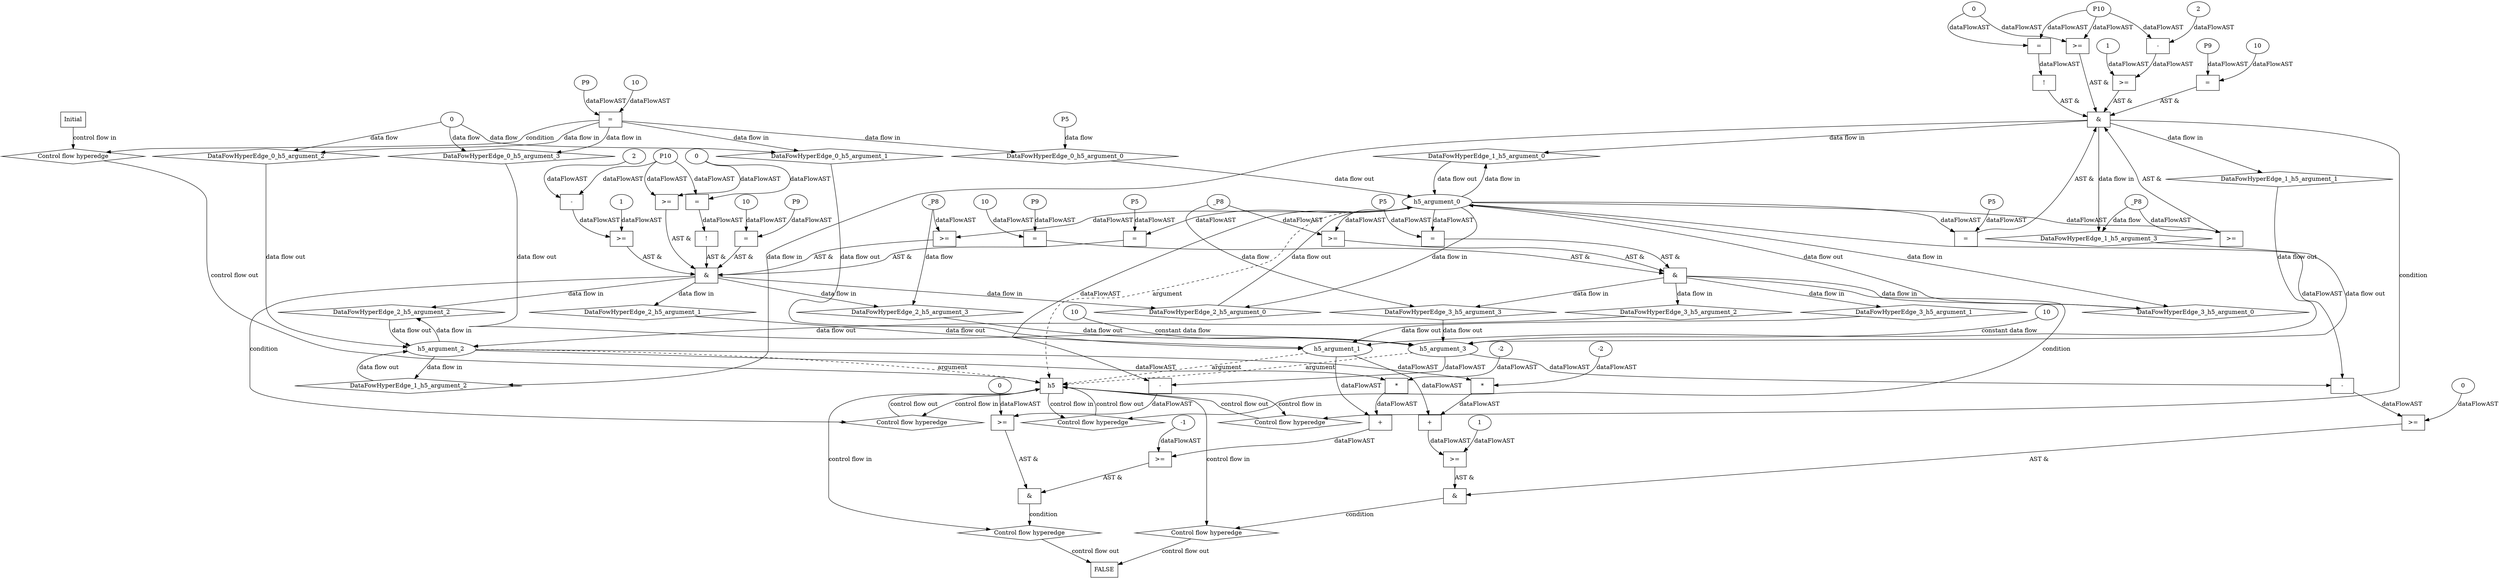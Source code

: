digraph dag {
"h5" [label="h5" nodeName="h5" class=cfn  shape="rect"];
FALSE [label="FALSE" nodeName=FALSE class=cfn  shape="rect"];
Initial [label="Initial" nodeName=Initial class=cfn  shape="rect"];
ControlFowHyperEdge_0 [label="Control flow hyperedge" nodeName=ControlFowHyperEdge_0 class=controlFlowHyperEdge shape="diamond"];
"Initial" -> ControlFowHyperEdge_0 [label="control flow in"]
ControlFowHyperEdge_0 -> "h5" [label="control flow out"]
ControlFowHyperEdge_1 [label="Control flow hyperedge" nodeName=ControlFowHyperEdge_1 class=controlFlowHyperEdge shape="diamond"];
"h5" -> ControlFowHyperEdge_1 [label="control flow in"]
ControlFowHyperEdge_1 -> "h5" [label="control flow out"]
ControlFowHyperEdge_2 [label="Control flow hyperedge" nodeName=ControlFowHyperEdge_2 class=controlFlowHyperEdge shape="diamond"];
"h5" -> ControlFowHyperEdge_2 [label="control flow in"]
ControlFowHyperEdge_2 -> "h5" [label="control flow out"]
ControlFowHyperEdge_3 [label="Control flow hyperedge" nodeName=ControlFowHyperEdge_3 class=controlFlowHyperEdge shape="diamond"];
"h5" -> ControlFowHyperEdge_3 [label="control flow in"]
ControlFowHyperEdge_3 -> "h5" [label="control flow out"]
ControlFowHyperEdge_4 [label="Control flow hyperedge" nodeName=ControlFowHyperEdge_4 class=controlFlowHyperEdge shape="diamond"];
"h5" -> ControlFowHyperEdge_4 [label="control flow in"]
ControlFowHyperEdge_4 -> "FALSE" [label="control flow out"]
ControlFowHyperEdge_5 [label="Control flow hyperedge" nodeName=ControlFowHyperEdge_5 class=controlFlowHyperEdge shape="diamond"];
"h5" -> ControlFowHyperEdge_5 [label="control flow in"]
ControlFowHyperEdge_5 -> "FALSE" [label="control flow out"]
"h5_argument_0" [label="h5_argument_0" nodeName=argument0 class=argument  head="h5" shape="oval"];
"h5_argument_0" -> "h5"[label="argument" style="dashed"]
"h5_argument_1" [label="h5_argument_1" nodeName=argument1 class=argument  head="h5" shape="oval"];
"h5_argument_1" -> "h5"[label="argument" style="dashed"]
"h5_argument_2" [label="h5_argument_2" nodeName=argument2 class=argument  head="h5" shape="oval"];
"h5_argument_2" -> "h5"[label="argument" style="dashed"]
"h5_argument_3" [label="h5_argument_3" nodeName=argument3 class=argument  head="h5" shape="oval"];
"h5_argument_3" -> "h5"[label="argument" style="dashed"]

"xxxh5___Initial_0xxxguard_0_node_0" [label="=" nodeName="xxxh5___Initial_0xxxguard_0_node_0" class=Operator  shape="rect"];
"xxxh5___Initial_0xxxguard_0_node_1" [label="P9" nodeName="xxxh5___Initial_0xxxguard_0_node_1" class=Constant ];
"xxxh5___Initial_0xxxguard_0_node_2" [label="10" nodeName="xxxh5___Initial_0xxxguard_0_node_2" class=Literal ];
"xxxh5___Initial_0xxxguard_0_node_1" -> "xxxh5___Initial_0xxxguard_0_node_0"[label="dataFlowAST"]
"xxxh5___Initial_0xxxguard_0_node_2" -> "xxxh5___Initial_0xxxguard_0_node_0"[label="dataFlowAST"]

"xxxh5___Initial_0xxxguard_0_node_0" -> "ControlFowHyperEdge_0" [label="condition"];
"xxxh5___Initial_0xxxdataFlow_0_node_0" [label="P5" nodeName="xxxh5___Initial_0xxxdataFlow_0_node_0" class=Constant ];

"xxxh5___Initial_0xxxdataFlow_0_node_0" -> "DataFowHyperEdge_0_h5_argument_0" [label="data flow"];
"xxxh5___Initial_0xxxdataFlow1_node_0" [label="0" nodeName="xxxh5___Initial_0xxxdataFlow1_node_0" class=Literal ];

"xxxh5___Initial_0xxxdataFlow1_node_0" -> "DataFowHyperEdge_0_h5_argument_1" [label="data flow"];

"xxxh5___Initial_0xxxdataFlow1_node_0" -> "DataFowHyperEdge_0_h5_argument_2" [label="data flow"];

"xxxh5___Initial_0xxxdataFlow1_node_0" -> "DataFowHyperEdge_0_h5_argument_3" [label="data flow"];
"xxxh5___h5_1xxx_and" [label="&" nodeName="xxxh5___h5_1xxx_and" class=Operator shape="rect"];
"xxxh5___h5_1xxxguard_0_node_0" [label="=" nodeName="xxxh5___h5_1xxxguard_0_node_0" class=Operator  shape="rect"];
"xxxh5___h5_1xxxguard_0_node_1" [label="P5" nodeName="xxxh5___h5_1xxxguard_0_node_1" class=Constant ];
"xxxh5___h5_1xxxguard_0_node_1" -> "xxxh5___h5_1xxxguard_0_node_0"[label="dataFlowAST"]
"h5_argument_0" -> "xxxh5___h5_1xxxguard_0_node_0"[label="dataFlowAST"]

"xxxh5___h5_1xxxguard_0_node_0" -> "xxxh5___h5_1xxx_and" [label="AST &"];
"xxxh5___h5_1xxxguard5_node_0" [label="!" nodeName="xxxh5___h5_1xxxguard5_node_0" class=Operator shape="rect"];
"xxxh5___h5_1xxxguard5_node_1" [label="=" nodeName="xxxh5___h5_1xxxguard5_node_1" class=Operator  shape="rect"];
"xxxh5___h5_1xxxguard5_node_1" -> "xxxh5___h5_1xxxguard5_node_0"[label="dataFlowAST"]
"xxxh5___h5_1xxxguard3_node_1" -> "xxxh5___h5_1xxxguard5_node_1"[label="dataFlowAST"]
"xxxh5___h5_1xxxguard3_node_2" -> "xxxh5___h5_1xxxguard5_node_1"[label="dataFlowAST"]

"xxxh5___h5_1xxxguard5_node_0" -> "xxxh5___h5_1xxx_and" [label="AST &"];
"xxxh5___h5_1xxxguard1_node_0" [label="=" nodeName="xxxh5___h5_1xxxguard1_node_0" class=Operator  shape="rect"];
"xxxh5___h5_1xxxguard1_node_1" [label="P9" nodeName="xxxh5___h5_1xxxguard1_node_1" class=Constant ];
"xxxh5___h5_1xxxguard1_node_2" [label="10" nodeName="xxxh5___h5_1xxxguard1_node_2" class=Literal ];
"xxxh5___h5_1xxxguard1_node_1" -> "xxxh5___h5_1xxxguard1_node_0"[label="dataFlowAST"]
"xxxh5___h5_1xxxguard1_node_2" -> "xxxh5___h5_1xxxguard1_node_0"[label="dataFlowAST"]

"xxxh5___h5_1xxxguard1_node_0" -> "xxxh5___h5_1xxx_and" [label="AST &"];
"xxxh5___h5_1xxxguard4_node_0" [label=">=" nodeName="xxxh5___h5_1xxxguard4_node_0" class=Operator  shape="rect"];
"xxxh5___h5_1xxxguard4_node_1" [label="-" nodeName="xxxh5___h5_1xxxguard4_node_1" class= Operator shape="rect"];
"xxxh5___h5_1xxxguard4_node_2" [label="2" nodeName="xxxh5___h5_1xxxguard4_node_2" class=Literal ];
"xxxh5___h5_1xxxguard4_node_4" [label="1" nodeName="xxxh5___h5_1xxxguard4_node_4" class=Literal ];
"xxxh5___h5_1xxxguard4_node_1" -> "xxxh5___h5_1xxxguard4_node_0"[label="dataFlowAST"]
"xxxh5___h5_1xxxguard4_node_4" -> "xxxh5___h5_1xxxguard4_node_0"[label="dataFlowAST"]
"xxxh5___h5_1xxxguard4_node_2" -> "xxxh5___h5_1xxxguard4_node_1"[label="dataFlowAST"]
"xxxh5___h5_1xxxguard3_node_1" -> "xxxh5___h5_1xxxguard4_node_1"[label="dataFlowAST"]

"xxxh5___h5_1xxxguard4_node_0" -> "xxxh5___h5_1xxx_and" [label="AST &"];
"xxxh5___h5_1xxxguard3_node_0" [label=">=" nodeName="xxxh5___h5_1xxxguard3_node_0" class=Operator  shape="rect"];
"xxxh5___h5_1xxxguard3_node_1" [label="P10" nodeName="xxxh5___h5_1xxxguard3_node_1" class=Constant ];
"xxxh5___h5_1xxxguard3_node_2" [label="0" nodeName="xxxh5___h5_1xxxguard3_node_2" class=Literal ];
"xxxh5___h5_1xxxguard3_node_1" -> "xxxh5___h5_1xxxguard3_node_0"[label="dataFlowAST"]
"xxxh5___h5_1xxxguard3_node_2" -> "xxxh5___h5_1xxxguard3_node_0"[label="dataFlowAST"]

"xxxh5___h5_1xxxguard3_node_0" -> "xxxh5___h5_1xxx_and" [label="AST &"];
"xxxh5___h5_1xxxguard2_node_0" [label=">=" nodeName="xxxh5___h5_1xxxguard2_node_0" class=Operator  shape="rect"];
"h5_argument_0" -> "xxxh5___h5_1xxxguard2_node_0"[label="dataFlowAST"]
"xxxh5___h5_1xxxdataFlow_0_node_0" -> "xxxh5___h5_1xxxguard2_node_0"[label="dataFlowAST"]

"xxxh5___h5_1xxxguard2_node_0" -> "xxxh5___h5_1xxx_and" [label="AST &"];
"xxxh5___h5_1xxx_and" -> "ControlFowHyperEdge_1" [label="condition"];
"xxxh5___h5_1xxxdataFlow_0_node_0" [label="_P8" nodeName="xxxh5___h5_1xxxdataFlow_0_node_0" class=Constant ];

"xxxh5___h5_1xxxdataFlow_0_node_0" -> "DataFowHyperEdge_1_h5_argument_3" [label="data flow"];
"xxxh5___h5_2xxx_and" [label="&" nodeName="xxxh5___h5_2xxx_and" class=Operator shape="rect"];
"xxxh5___h5_2xxxguard4_node_0" [label=">=" nodeName="xxxh5___h5_2xxxguard4_node_0" class=Operator  shape="rect"];
"xxxh5___h5_2xxxguard4_node_1" [label="-" nodeName="xxxh5___h5_2xxxguard4_node_1" class= Operator shape="rect"];
"xxxh5___h5_2xxxguard4_node_2" [label="2" nodeName="xxxh5___h5_2xxxguard4_node_2" class=Literal ];
"xxxh5___h5_2xxxguard4_node_4" [label="1" nodeName="xxxh5___h5_2xxxguard4_node_4" class=Literal ];
"xxxh5___h5_2xxxguard4_node_1" -> "xxxh5___h5_2xxxguard4_node_0"[label="dataFlowAST"]
"xxxh5___h5_2xxxguard4_node_4" -> "xxxh5___h5_2xxxguard4_node_0"[label="dataFlowAST"]
"xxxh5___h5_2xxxguard4_node_2" -> "xxxh5___h5_2xxxguard4_node_1"[label="dataFlowAST"]
"xxxh5___h5_2xxxguard3_node_1" -> "xxxh5___h5_2xxxguard4_node_1"[label="dataFlowAST"]

"xxxh5___h5_2xxxguard4_node_0" -> "xxxh5___h5_2xxx_and" [label="AST &"];
"xxxh5___h5_2xxxguard3_node_0" [label=">=" nodeName="xxxh5___h5_2xxxguard3_node_0" class=Operator  shape="rect"];
"xxxh5___h5_2xxxguard3_node_1" [label="P10" nodeName="xxxh5___h5_2xxxguard3_node_1" class=Constant ];
"xxxh5___h5_2xxxguard3_node_2" [label="0" nodeName="xxxh5___h5_2xxxguard3_node_2" class=Literal ];
"xxxh5___h5_2xxxguard3_node_1" -> "xxxh5___h5_2xxxguard3_node_0"[label="dataFlowAST"]
"xxxh5___h5_2xxxguard3_node_2" -> "xxxh5___h5_2xxxguard3_node_0"[label="dataFlowAST"]

"xxxh5___h5_2xxxguard3_node_0" -> "xxxh5___h5_2xxx_and" [label="AST &"];
"xxxh5___h5_2xxxguard_0_node_0" [label="=" nodeName="xxxh5___h5_2xxxguard_0_node_0" class=Operator  shape="rect"];
"xxxh5___h5_2xxxguard_0_node_1" [label="P5" nodeName="xxxh5___h5_2xxxguard_0_node_1" class=Constant ];
"xxxh5___h5_2xxxguard_0_node_1" -> "xxxh5___h5_2xxxguard_0_node_0"[label="dataFlowAST"]
"h5_argument_0" -> "xxxh5___h5_2xxxguard_0_node_0"[label="dataFlowAST"]

"xxxh5___h5_2xxxguard_0_node_0" -> "xxxh5___h5_2xxx_and" [label="AST &"];
"xxxh5___h5_2xxxguard2_node_0" [label=">=" nodeName="xxxh5___h5_2xxxguard2_node_0" class=Operator  shape="rect"];
"h5_argument_0" -> "xxxh5___h5_2xxxguard2_node_0"[label="dataFlowAST"]
"xxxh5___h5_2xxxdataFlow_0_node_0" -> "xxxh5___h5_2xxxguard2_node_0"[label="dataFlowAST"]

"xxxh5___h5_2xxxguard2_node_0" -> "xxxh5___h5_2xxx_and" [label="AST &"];
"xxxh5___h5_2xxxguard1_node_0" [label="=" nodeName="xxxh5___h5_2xxxguard1_node_0" class=Operator  shape="rect"];
"xxxh5___h5_2xxxguard1_node_1" [label="P9" nodeName="xxxh5___h5_2xxxguard1_node_1" class=Constant ];
"xxxh5___h5_2xxxguard1_node_2" [label="10" nodeName="xxxh5___h5_2xxxguard1_node_2" class=Literal ];
"xxxh5___h5_2xxxguard1_node_1" -> "xxxh5___h5_2xxxguard1_node_0"[label="dataFlowAST"]
"xxxh5___h5_2xxxguard1_node_2" -> "xxxh5___h5_2xxxguard1_node_0"[label="dataFlowAST"]

"xxxh5___h5_2xxxguard1_node_0" -> "xxxh5___h5_2xxx_and" [label="AST &"];
"xxxh5___h5_2xxxguard5_node_0" [label="!" nodeName="xxxh5___h5_2xxxguard5_node_0" class=Operator shape="rect"];
"xxxh5___h5_2xxxguard5_node_1" [label="=" nodeName="xxxh5___h5_2xxxguard5_node_1" class=Operator  shape="rect"];
"xxxh5___h5_2xxxguard5_node_1" -> "xxxh5___h5_2xxxguard5_node_0"[label="dataFlowAST"]
"xxxh5___h5_2xxxguard3_node_1" -> "xxxh5___h5_2xxxguard5_node_1"[label="dataFlowAST"]
"xxxh5___h5_2xxxguard3_node_2" -> "xxxh5___h5_2xxxguard5_node_1"[label="dataFlowAST"]

"xxxh5___h5_2xxxguard5_node_0" -> "xxxh5___h5_2xxx_and" [label="AST &"];
"xxxh5___h5_2xxx_and" -> "ControlFowHyperEdge_2" [label="condition"];
"xxxh5___h5_2xxxdataFlow_0_node_0" [label="_P8" nodeName="xxxh5___h5_2xxxdataFlow_0_node_0" class=Constant ];

"xxxh5___h5_2xxxdataFlow_0_node_0" -> "DataFowHyperEdge_2_h5_argument_3" [label="data flow"];
"xxxh5___h5_3xxx_and" [label="&" nodeName="xxxh5___h5_3xxx_and" class=Operator shape="rect"];
"xxxh5___h5_3xxxguard_0_node_0" [label=">=" nodeName="xxxh5___h5_3xxxguard_0_node_0" class=Operator  shape="rect"];
"h5_argument_0" -> "xxxh5___h5_3xxxguard_0_node_0"[label="dataFlowAST"]
"xxxh5___h5_3xxxdataFlow_0_node_0" -> "xxxh5___h5_3xxxguard_0_node_0"[label="dataFlowAST"]

"xxxh5___h5_3xxxguard_0_node_0" -> "xxxh5___h5_3xxx_and" [label="AST &"];
"xxxh5___h5_3xxxguard1_node_0" [label="=" nodeName="xxxh5___h5_3xxxguard1_node_0" class=Operator  shape="rect"];
"xxxh5___h5_3xxxguard1_node_1" [label="P5" nodeName="xxxh5___h5_3xxxguard1_node_1" class=Constant ];
"xxxh5___h5_3xxxguard1_node_1" -> "xxxh5___h5_3xxxguard1_node_0"[label="dataFlowAST"]
"h5_argument_0" -> "xxxh5___h5_3xxxguard1_node_0"[label="dataFlowAST"]

"xxxh5___h5_3xxxguard1_node_0" -> "xxxh5___h5_3xxx_and" [label="AST &"];
"xxxh5___h5_3xxxguard2_node_0" [label="=" nodeName="xxxh5___h5_3xxxguard2_node_0" class=Operator  shape="rect"];
"xxxh5___h5_3xxxguard2_node_1" [label="P9" nodeName="xxxh5___h5_3xxxguard2_node_1" class=Constant ];
"xxxh5___h5_3xxxguard2_node_2" [label="10" nodeName="xxxh5___h5_3xxxguard2_node_2" class=Literal ];
"xxxh5___h5_3xxxguard2_node_1" -> "xxxh5___h5_3xxxguard2_node_0"[label="dataFlowAST"]
"xxxh5___h5_3xxxguard2_node_2" -> "xxxh5___h5_3xxxguard2_node_0"[label="dataFlowAST"]

"xxxh5___h5_3xxxguard2_node_0" -> "xxxh5___h5_3xxx_and" [label="AST &"];
"xxxh5___h5_3xxx_and" -> "ControlFowHyperEdge_3" [label="condition"];
"xxxh5___h5_3xxxdataFlow_0_node_0" [label="_P8" nodeName="xxxh5___h5_3xxxdataFlow_0_node_0" class=Constant ];

"xxxh5___h5_3xxxdataFlow_0_node_0" -> "DataFowHyperEdge_3_h5_argument_3" [label="data flow"];
"xxxFALSE___h5_4xxx_and" [label="&" nodeName="xxxFALSE___h5_4xxx_and" class=Operator shape="rect"];
"xxxFALSE___h5_4xxxguard_0_node_0" [label=">=" nodeName="xxxFALSE___h5_4xxxguard_0_node_0" class=Operator  shape="rect"];
"xxxFALSE___h5_4xxxguard_0_node_1" [label="-1" nodeName="xxxFALSE___h5_4xxxguard_0_node_1" class=Literal ];
"xxxFALSE___h5_4xxxguard_0_node_2" [label="+" nodeName="xxxFALSE___h5_4xxxguard_0_node_2" class= Operator shape="rect"];
"xxxFALSE___h5_4xxxguard_0_node_4" [label="*" nodeName="xxxFALSE___h5_4xxxguard_0_node_4" class=Operator  shape="rect"];
"xxxFALSE___h5_4xxxguard_0_node_5" [label="-2" nodeName="xxxFALSE___h5_4xxxguard_0_node_5" class=Coeff ];
"xxxFALSE___h5_4xxxguard_0_node_1" -> "xxxFALSE___h5_4xxxguard_0_node_0"[label="dataFlowAST"]
"xxxFALSE___h5_4xxxguard_0_node_2" -> "xxxFALSE___h5_4xxxguard_0_node_0"[label="dataFlowAST"]
"h5_argument_1" -> "xxxFALSE___h5_4xxxguard_0_node_2"[label="dataFlowAST"]
"xxxFALSE___h5_4xxxguard_0_node_4" -> "xxxFALSE___h5_4xxxguard_0_node_2"[label="dataFlowAST"]
"h5_argument_2" -> "xxxFALSE___h5_4xxxguard_0_node_4"[label="dataFlowAST"]
"xxxFALSE___h5_4xxxguard_0_node_5" -> "xxxFALSE___h5_4xxxguard_0_node_4"[label="dataFlowAST"]

"xxxFALSE___h5_4xxxguard_0_node_0" -> "xxxFALSE___h5_4xxx_and" [label="AST &"];
"xxxFALSE___h5_4xxxguard1_node_0" [label=">=" nodeName="xxxFALSE___h5_4xxxguard1_node_0" class=Operator  shape="rect"];
"xxxFALSE___h5_4xxxguard1_node_1" [label="0" nodeName="xxxFALSE___h5_4xxxguard1_node_1" class=Literal ];
"xxxFALSE___h5_4xxxguard1_node_2" [label="-" nodeName="xxxFALSE___h5_4xxxguard1_node_2" class= Operator shape="rect"];
"xxxFALSE___h5_4xxxguard1_node_1" -> "xxxFALSE___h5_4xxxguard1_node_0"[label="dataFlowAST"]
"xxxFALSE___h5_4xxxguard1_node_2" -> "xxxFALSE___h5_4xxxguard1_node_0"[label="dataFlowAST"]
"h5_argument_0" -> "xxxFALSE___h5_4xxxguard1_node_2"[label="dataFlowAST"]
"h5_argument_3" -> "xxxFALSE___h5_4xxxguard1_node_2"[label="dataFlowAST"]

"xxxFALSE___h5_4xxxguard1_node_0" -> "xxxFALSE___h5_4xxx_and" [label="AST &"];
"xxxFALSE___h5_4xxx_and" -> "ControlFowHyperEdge_4" [label="condition"];
"xxxFALSE___h5_5xxx_and" [label="&" nodeName="xxxFALSE___h5_5xxx_and" class=Operator shape="rect"];
"xxxFALSE___h5_5xxxguard_0_node_0" [label=">=" nodeName="xxxFALSE___h5_5xxxguard_0_node_0" class=Operator  shape="rect"];
"xxxFALSE___h5_5xxxguard_0_node_1" [label="+" nodeName="xxxFALSE___h5_5xxxguard_0_node_1" class= Operator shape="rect"];
"xxxFALSE___h5_5xxxguard_0_node_3" [label="*" nodeName="xxxFALSE___h5_5xxxguard_0_node_3" class=Operator  shape="rect"];
"xxxFALSE___h5_5xxxguard_0_node_4" [label="-2" nodeName="xxxFALSE___h5_5xxxguard_0_node_4" class=Coeff ];
"xxxFALSE___h5_5xxxguard_0_node_6" [label="1" nodeName="xxxFALSE___h5_5xxxguard_0_node_6" class=Literal ];
"xxxFALSE___h5_5xxxguard_0_node_1" -> "xxxFALSE___h5_5xxxguard_0_node_0"[label="dataFlowAST"]
"xxxFALSE___h5_5xxxguard_0_node_6" -> "xxxFALSE___h5_5xxxguard_0_node_0"[label="dataFlowAST"]
"h5_argument_1" -> "xxxFALSE___h5_5xxxguard_0_node_1"[label="dataFlowAST"]
"xxxFALSE___h5_5xxxguard_0_node_3" -> "xxxFALSE___h5_5xxxguard_0_node_1"[label="dataFlowAST"]
"h5_argument_2" -> "xxxFALSE___h5_5xxxguard_0_node_3"[label="dataFlowAST"]
"xxxFALSE___h5_5xxxguard_0_node_4" -> "xxxFALSE___h5_5xxxguard_0_node_3"[label="dataFlowAST"]

"xxxFALSE___h5_5xxxguard_0_node_0" -> "xxxFALSE___h5_5xxx_and" [label="AST &"];
"xxxFALSE___h5_5xxxguard1_node_0" [label=">=" nodeName="xxxFALSE___h5_5xxxguard1_node_0" class=Operator  shape="rect"];
"xxxFALSE___h5_5xxxguard1_node_1" [label="0" nodeName="xxxFALSE___h5_5xxxguard1_node_1" class=Literal ];
"xxxFALSE___h5_5xxxguard1_node_2" [label="-" nodeName="xxxFALSE___h5_5xxxguard1_node_2" class= Operator shape="rect"];
"xxxFALSE___h5_5xxxguard1_node_1" -> "xxxFALSE___h5_5xxxguard1_node_0"[label="dataFlowAST"]
"xxxFALSE___h5_5xxxguard1_node_2" -> "xxxFALSE___h5_5xxxguard1_node_0"[label="dataFlowAST"]
"h5_argument_0" -> "xxxFALSE___h5_5xxxguard1_node_2"[label="dataFlowAST"]
"h5_argument_3" -> "xxxFALSE___h5_5xxxguard1_node_2"[label="dataFlowAST"]

"xxxFALSE___h5_5xxxguard1_node_0" -> "xxxFALSE___h5_5xxx_and" [label="AST &"];
"xxxFALSE___h5_5xxx_and" -> "ControlFowHyperEdge_5" [label="condition"];
"DataFowHyperEdge_0_h5_argument_0" [label="DataFowHyperEdge_0_h5_argument_0" nodeName="DataFowHyperEdge_0_h5_argument_0" class=DataFlowHyperedge shape="diamond"];
"DataFowHyperEdge_0_h5_argument_0" -> "h5_argument_0"[label="data flow out"]
"xxxh5___Initial_0xxxguard_0_node_0" -> "DataFowHyperEdge_0_h5_argument_0"[label="data flow in"]
"DataFowHyperEdge_0_h5_argument_1" [label="DataFowHyperEdge_0_h5_argument_1" nodeName="DataFowHyperEdge_0_h5_argument_1" class=DataFlowHyperedge shape="diamond"];
"DataFowHyperEdge_0_h5_argument_1" -> "h5_argument_1"[label="data flow out"]
"xxxh5___Initial_0xxxguard_0_node_0" -> "DataFowHyperEdge_0_h5_argument_1"[label="data flow in"]
"DataFowHyperEdge_0_h5_argument_2" [label="DataFowHyperEdge_0_h5_argument_2" nodeName="DataFowHyperEdge_0_h5_argument_2" class=DataFlowHyperedge shape="diamond"];
"DataFowHyperEdge_0_h5_argument_2" -> "h5_argument_2"[label="data flow out"]
"xxxh5___Initial_0xxxguard_0_node_0" -> "DataFowHyperEdge_0_h5_argument_2"[label="data flow in"]
"DataFowHyperEdge_0_h5_argument_3" [label="DataFowHyperEdge_0_h5_argument_3" nodeName="DataFowHyperEdge_0_h5_argument_3" class=DataFlowHyperedge shape="diamond"];
"DataFowHyperEdge_0_h5_argument_3" -> "h5_argument_3"[label="data flow out"]
"xxxh5___Initial_0xxxguard_0_node_0" -> "DataFowHyperEdge_0_h5_argument_3"[label="data flow in"]
"DataFowHyperEdge_1_h5_argument_0" [label="DataFowHyperEdge_1_h5_argument_0" nodeName="DataFowHyperEdge_1_h5_argument_0" class=DataFlowHyperedge shape="diamond"];
"DataFowHyperEdge_1_h5_argument_0" -> "h5_argument_0"[label="data flow out"]
"xxxh5___h5_1xxx_and" -> "DataFowHyperEdge_1_h5_argument_0"[label="data flow in"]
"DataFowHyperEdge_1_h5_argument_1" [label="DataFowHyperEdge_1_h5_argument_1" nodeName="DataFowHyperEdge_1_h5_argument_1" class=DataFlowHyperedge shape="diamond"];
"DataFowHyperEdge_1_h5_argument_1" -> "h5_argument_1"[label="data flow out"]
"xxxh5___h5_1xxx_and" -> "DataFowHyperEdge_1_h5_argument_1"[label="data flow in"]
"DataFowHyperEdge_1_h5_argument_2" [label="DataFowHyperEdge_1_h5_argument_2" nodeName="DataFowHyperEdge_1_h5_argument_2" class=DataFlowHyperedge shape="diamond"];
"DataFowHyperEdge_1_h5_argument_2" -> "h5_argument_2"[label="data flow out"]
"xxxh5___h5_1xxx_and" -> "DataFowHyperEdge_1_h5_argument_2"[label="data flow in"]
"DataFowHyperEdge_1_h5_argument_3" [label="DataFowHyperEdge_1_h5_argument_3" nodeName="DataFowHyperEdge_1_h5_argument_3" class=DataFlowHyperedge shape="diamond"];
"DataFowHyperEdge_1_h5_argument_3" -> "h5_argument_3"[label="data flow out"]
"xxxh5___h5_1xxx_and" -> "DataFowHyperEdge_1_h5_argument_3"[label="data flow in"]
"DataFowHyperEdge_2_h5_argument_0" [label="DataFowHyperEdge_2_h5_argument_0" nodeName="DataFowHyperEdge_2_h5_argument_0" class=DataFlowHyperedge shape="diamond"];
"DataFowHyperEdge_2_h5_argument_0" -> "h5_argument_0"[label="data flow out"]
"xxxh5___h5_2xxx_and" -> "DataFowHyperEdge_2_h5_argument_0"[label="data flow in"]
"DataFowHyperEdge_2_h5_argument_1" [label="DataFowHyperEdge_2_h5_argument_1" nodeName="DataFowHyperEdge_2_h5_argument_1" class=DataFlowHyperedge shape="diamond"];
"DataFowHyperEdge_2_h5_argument_1" -> "h5_argument_1"[label="data flow out"]
"xxxh5___h5_2xxx_and" -> "DataFowHyperEdge_2_h5_argument_1"[label="data flow in"]
"DataFowHyperEdge_2_h5_argument_2" [label="DataFowHyperEdge_2_h5_argument_2" nodeName="DataFowHyperEdge_2_h5_argument_2" class=DataFlowHyperedge shape="diamond"];
"DataFowHyperEdge_2_h5_argument_2" -> "h5_argument_2"[label="data flow out"]
"xxxh5___h5_2xxx_and" -> "DataFowHyperEdge_2_h5_argument_2"[label="data flow in"]
"DataFowHyperEdge_2_h5_argument_3" [label="DataFowHyperEdge_2_h5_argument_3" nodeName="DataFowHyperEdge_2_h5_argument_3" class=DataFlowHyperedge shape="diamond"];
"DataFowHyperEdge_2_h5_argument_3" -> "h5_argument_3"[label="data flow out"]
"xxxh5___h5_2xxx_and" -> "DataFowHyperEdge_2_h5_argument_3"[label="data flow in"]
"DataFowHyperEdge_3_h5_argument_0" [label="DataFowHyperEdge_3_h5_argument_0" nodeName="DataFowHyperEdge_3_h5_argument_0" class=DataFlowHyperedge shape="diamond"];
"DataFowHyperEdge_3_h5_argument_0" -> "h5_argument_0"[label="data flow out"]
"xxxh5___h5_3xxx_and" -> "DataFowHyperEdge_3_h5_argument_0"[label="data flow in"]
"DataFowHyperEdge_3_h5_argument_1" [label="DataFowHyperEdge_3_h5_argument_1" nodeName="DataFowHyperEdge_3_h5_argument_1" class=DataFlowHyperedge shape="diamond"];
"DataFowHyperEdge_3_h5_argument_1" -> "h5_argument_1"[label="data flow out"]
"xxxh5___h5_3xxx_and" -> "DataFowHyperEdge_3_h5_argument_1"[label="data flow in"]
"DataFowHyperEdge_3_h5_argument_2" [label="DataFowHyperEdge_3_h5_argument_2" nodeName="DataFowHyperEdge_3_h5_argument_2" class=DataFlowHyperedge shape="diamond"];
"DataFowHyperEdge_3_h5_argument_2" -> "h5_argument_2"[label="data flow out"]
"xxxh5___h5_3xxx_and" -> "DataFowHyperEdge_3_h5_argument_2"[label="data flow in"]
"DataFowHyperEdge_3_h5_argument_3" [label="DataFowHyperEdge_3_h5_argument_3" nodeName="DataFowHyperEdge_3_h5_argument_3" class=DataFlowHyperedge shape="diamond"];
"DataFowHyperEdge_3_h5_argument_3" -> "h5_argument_3"[label="data flow out"]
"xxxh5___h5_3xxx_and" -> "DataFowHyperEdge_3_h5_argument_3"[label="data flow in"]
"xxxFALSE___h5_4xxxh5_argument_3_constant_10" [label="10" nodeName="xxxFALSE___h5_4xxxh5_argument_3_constant_10" class=Constant];
"xxxFALSE___h5_4xxxh5_argument_3_constant_10" -> "h5_argument_3" [label="constant data flow"];
"xxxFALSE___h5_5xxxh5_argument_3_constant_10" [label="10" nodeName="xxxFALSE___h5_5xxxh5_argument_3_constant_10" class=Constant];
"xxxFALSE___h5_5xxxh5_argument_3_constant_10" -> "h5_argument_3" [label="constant data flow"];
"h5_argument_0" -> "DataFowHyperEdge_1_h5_argument_0"[label="data flow in"]
"h5_argument_2" -> "DataFowHyperEdge_1_h5_argument_2"[label="data flow in"]
"h5_argument_0" -> "DataFowHyperEdge_2_h5_argument_0"[label="data flow in"]
"h5_argument_2" -> "DataFowHyperEdge_2_h5_argument_2"[label="data flow in"]
"h5_argument_0" -> "DataFowHyperEdge_3_h5_argument_0"[label="data flow in"]




}
